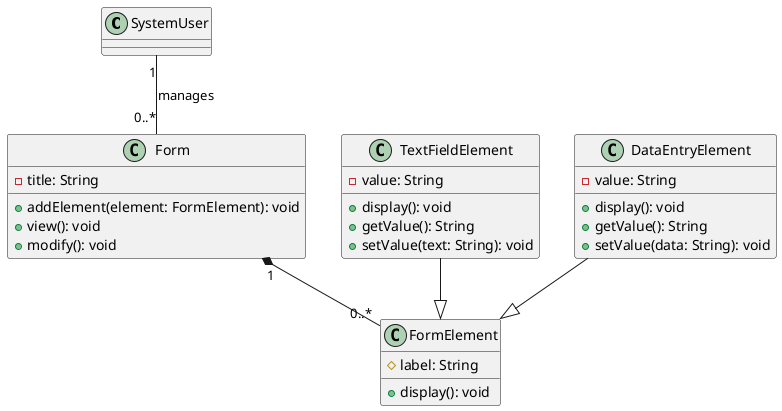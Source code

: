 @startuml

class SystemUser {
}

class Form {
  - title: String
  + addElement(element: FormElement): void
  + view(): void
  + modify(): void
}

class FormElement {
  # label: String
  + display(): void
}

class TextFieldElement {
  - value: String
  + display(): void
  + getValue(): String
  + setValue(text: String): void
}

class DataEntryElement {
  - value: String
  + display(): void
  + getValue(): String
  + setValue(data: String): void
}

SystemUser "1" -- "0..*" Form : manages

Form "1" *-- "0..*" FormElement

TextFieldElement --|> FormElement
DataEntryElement --|> FormElement

@enduml